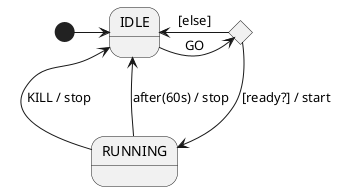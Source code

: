 @startuml
    state IDLE 
    state RUNNING
    state C <<choice>>
    [*] -> IDLE
    IDLE -> C : GO
    C -> RUNNING : [ready?] / start
    C -> IDLE : [else]
    RUNNING -> IDLE : KILL / stop
    RUNNING --> IDLE : after(60s) / stop
@enduml
